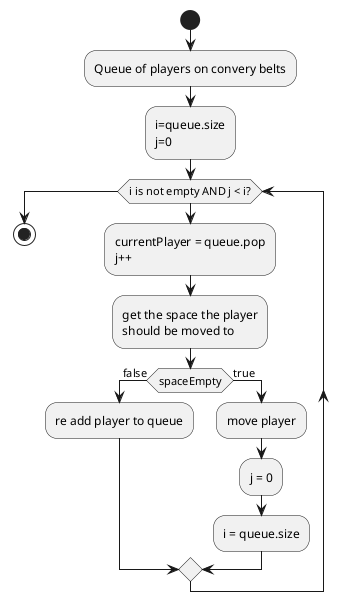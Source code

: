 @startuml
'https://plantuml.com/activity-diagram-beta

start
:Queue of players on convery belts;
:i=queue.size\nj=0;
while (i is not empty AND j < i?)
  :currentPlayer = queue.pop\nj++;
  :get the space the player\nshould be moved to;
  if (spaceEmpty) is (false) then
    :re add player to queue;
  else (true)
    :move player;
    :j = 0;
    :i = queue.size;
  endif
endwhile

stop

@enduml
